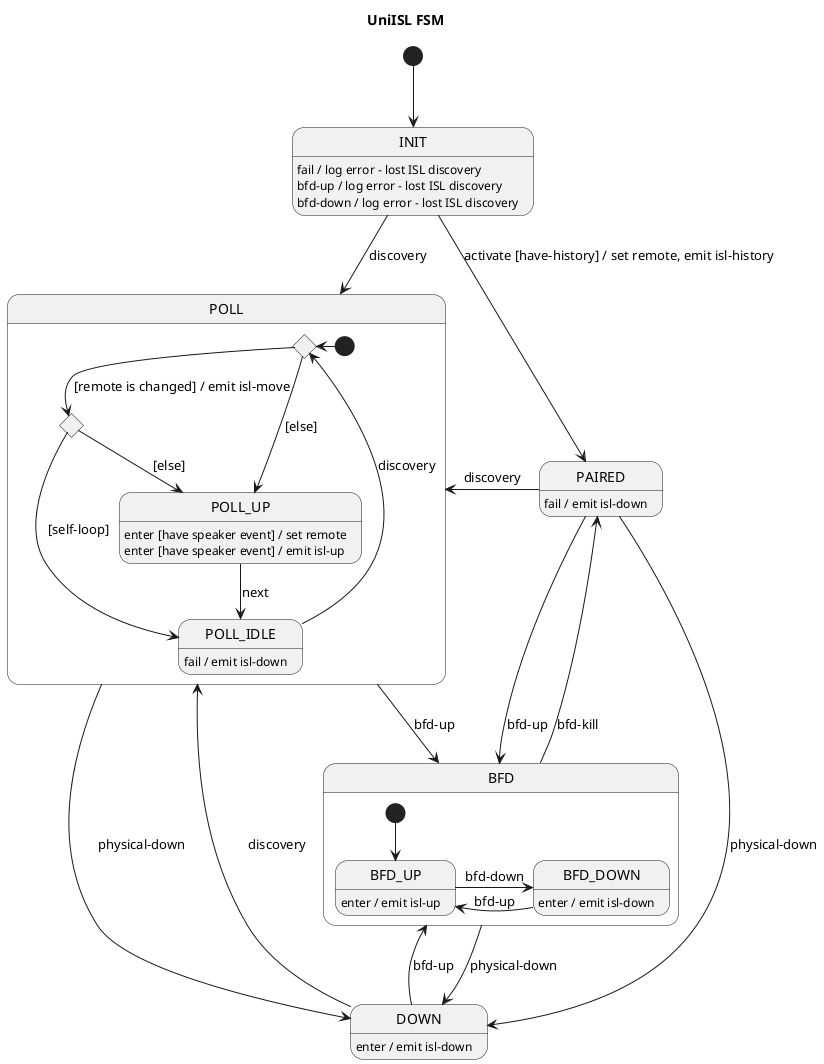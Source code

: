 Internal state
* endpoint (construct time)
* remote

Input signals
* activate
* discovery
* fail
* physical-down
* bfd-up
* bfd-down
* bfd-kill

Ouput signals
* isl-move
* isl-up
* isl-down
* isl-history
* physical-down

@startuml
title UniISL FSM

[*] --> INIT
INIT --> POLL : discovery
INIT --> PAIRED : activate [have-history] / set remote, emit isl-history
INIT : fail / log error - lost ISL discovery
INIT : bfd-up / log error - lost ISL discovery
INIT : bfd-down / log error - lost ISL discovery

PAIRED -l-> POLL : discovery
PAIRED --> BFD : bfd-up
PAIRED --> DOWN : physical-down
PAIRED : fail / emit isl-down

state POLL {
    state moveChoice <<choice>>

    [*] -l-> moveChoice

    POLL_IDLE --> moveChoice : discovery
    POLL_IDLE : fail / emit isl-down

    state selfLoopChoice <<choice>>

    moveChoice --> POLL_UP : [else]
    moveChoice --> selfLoopChoice : [remote is changed] / emit isl-move

    selfLoopChoice --> POLL_UP : [else]
    selfLoopChoice -r-> POLL_IDLE : [self-loop]

    POLL_UP --> POLL_IDLE : next
    POLL_UP : enter [have speaker event] / set remote
    POLL_UP : enter [have speaker event] / emit isl-up
}
POLL --> BFD : bfd-up
POLL --> DOWN : physical-down

state BFD {
    [*] --> BFD_UP

    BFD_UP -r-> BFD_DOWN : bfd-down
    BFD_UP : enter / emit isl-up

    BFD_DOWN -l-> BFD_UP : bfd-up
    BFD_DOWN : enter / emit isl-down
}
BFD --> PAIRED : bfd-kill
BFD --> DOWN : physical-down

DOWN --> POLL : discovery
DOWN --> BFD : bfd-up
DOWN : enter / emit isl-down

@enduml
